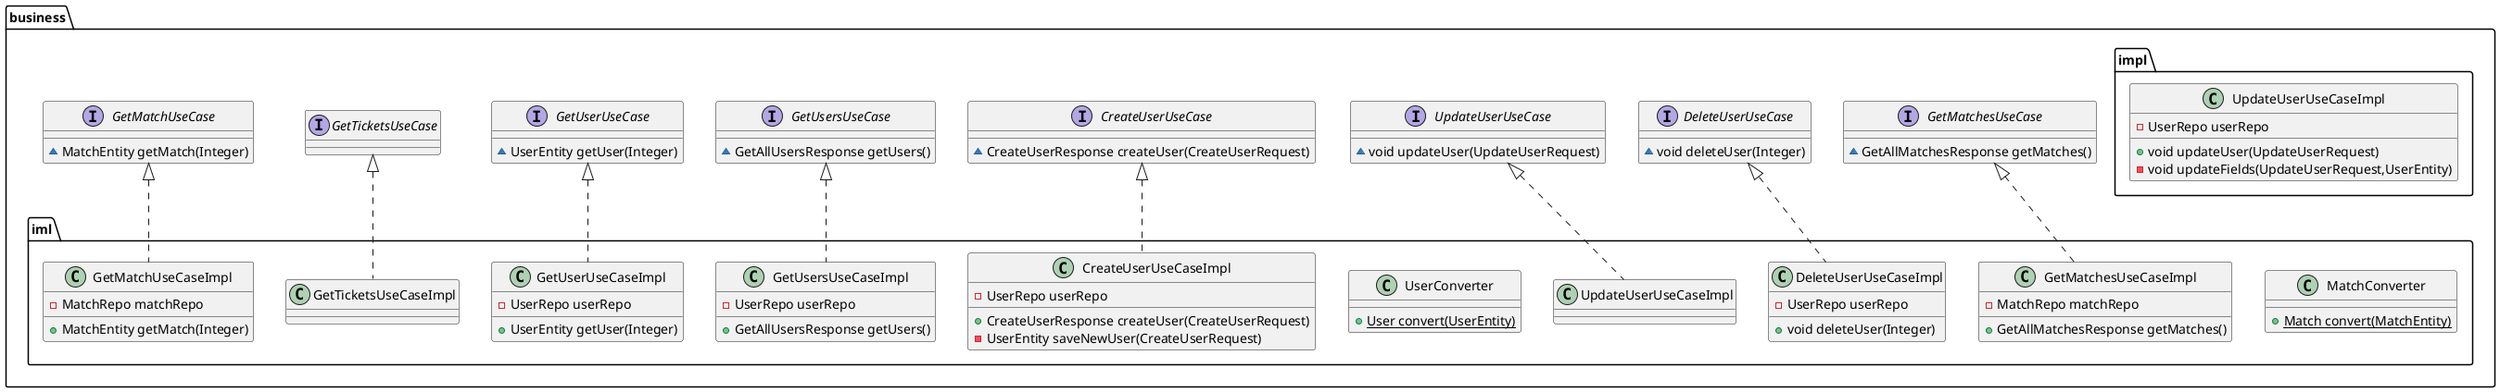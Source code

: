 @startuml
class business.impl.UpdateUserUseCaseImpl {
- UserRepo userRepo
+ void updateUser(UpdateUserRequest)
- void updateFields(UpdateUserRequest,UserEntity)
}


interface business.GetMatchesUseCase {
~ GetAllMatchesResponse getMatches()
}

interface business.DeleteUserUseCase {
~ void deleteUser(Integer)
}

interface business.UpdateUserUseCase {
~ void updateUser(UpdateUserRequest)
}

class business.iml.MatchConverter {
+ {static} Match convert(MatchEntity)
}

class business.iml.GetUserUseCaseImpl {
- UserRepo userRepo
+ UserEntity getUser(Integer)
}


interface business.CreateUserUseCase {
~ CreateUserResponse createUser(CreateUserRequest)
}

class business.iml.GetMatchesUseCaseImpl {
- MatchRepo matchRepo
+ GetAllMatchesResponse getMatches()
}


interface business.GetUsersUseCase {
~ GetAllUsersResponse getUsers()
}

class business.iml.GetMatchUseCaseImpl {
- MatchRepo matchRepo
+ MatchEntity getMatch(Integer)
}


class business.iml.UserConverter {
+ {static} User convert(UserEntity)
}

class business.iml.CreateUserUseCaseImpl {
- UserRepo userRepo
+ CreateUserResponse createUser(CreateUserRequest)
- UserEntity saveNewUser(CreateUserRequest)
}


interface business.GetUserUseCase {
~ UserEntity getUser(Integer)
}

interface business.GetTicketsUseCase {
}
class business.iml.GetUsersUseCaseImpl {
- UserRepo userRepo
+ GetAllUsersResponse getUsers()
}


class business.iml.DeleteUserUseCaseImpl {
- UserRepo userRepo
+ void deleteUser(Integer)
}


interface business.GetMatchUseCase {
~ MatchEntity getMatch(Integer)
}

class business.iml.GetTicketsUseCaseImpl {
}


business.UpdateUserUseCase <|.. business.iml.UpdateUserUseCaseImpl
business.GetUserUseCase <|.. business.iml.GetUserUseCaseImpl
business.GetMatchesUseCase <|.. business.iml.GetMatchesUseCaseImpl
business.GetMatchUseCase <|.. business.iml.GetMatchUseCaseImpl
business.CreateUserUseCase <|.. business.iml.CreateUserUseCaseImpl
business.GetUsersUseCase <|.. business.iml.GetUsersUseCaseImpl
business.DeleteUserUseCase <|.. business.iml.DeleteUserUseCaseImpl
business.GetTicketsUseCase <|.. business.iml.GetTicketsUseCaseImpl
@enduml
